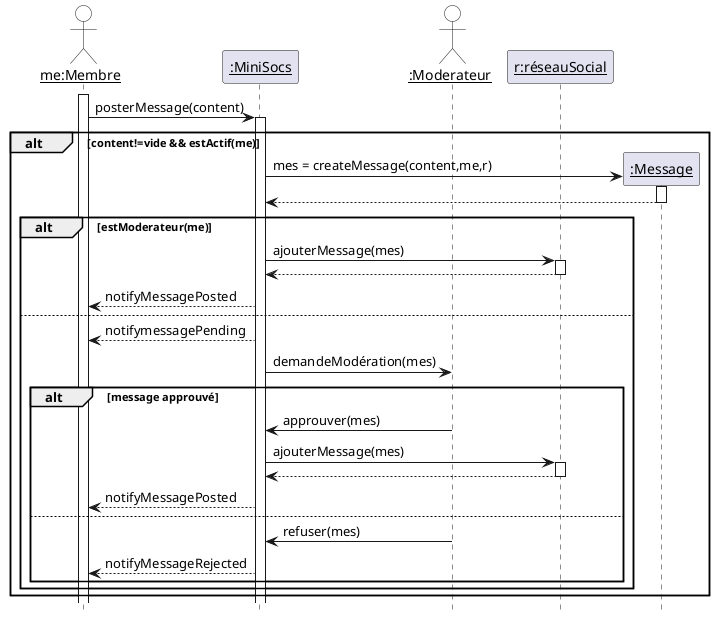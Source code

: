 @startuml

'Diagramme de séquence (PlantUML)'

'Configuration charte graphique'
hide footbox
skinparam sequenceParticiantBackgroundColor White
skinparam sequenceActorBackgroundColor White

'Déclaration des acteurs et des participants'
actor "__me:Membre__" as me
participant "__:MiniSocs__" as sys
actor "__:Moderateur__" as mo
participant "__r:réseauSocial__" as r
'Interaction principale'
activate me
me -> sys: posterMessage(content)
activate sys

alt content!=vide && estActif(me)
    create "__:Message__" as mes
    sys -> mes++: mes = createMessage(content,me,r)
    return
alt estModerateur(me)
    sys -> r ++: ajouterMessage(mes)
    return
    sys --> me: notifyMessagePosted
else 
    sys --> me: notifymessagePending
    sys -> mo : demandeModération(mes)
    alt message approuvé
    mo -> sys: approuver(mes)
    sys -> r ++: ajouterMessage(mes)
    return
    sys --> me: notifyMessagePosted
    else 
    mo -> sys: refuser(mes)
    sys-->me : notifyMessageRejected
    end
    end
    end
@enduml
